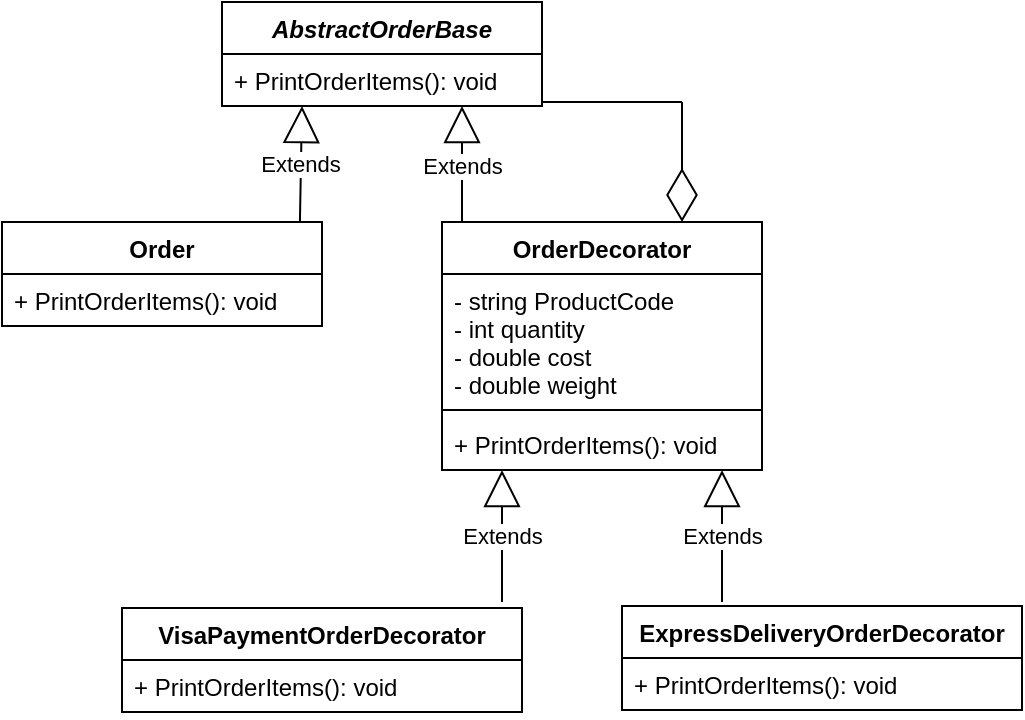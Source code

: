 <mxfile version="13.3.8" type="device"><diagram name="Page-1" id="e7e014a7-5840-1c2e-5031-d8a46d1fe8dd"><mxGraphModel dx="942" dy="533" grid="1" gridSize="10" guides="1" tooltips="1" connect="1" arrows="1" fold="1" page="1" pageScale="1" pageWidth="1169" pageHeight="826" background="#ffffff" math="0" shadow="0"><root><mxCell id="0"/><mxCell id="1" parent="0"/><mxCell id="4UzHJi_yHYkUnhvjYZgi-46" value="AbstractOrderBase" style="swimlane;fontStyle=3;childLayout=stackLayout;horizontal=1;startSize=26;fillColor=none;horizontalStack=0;resizeParent=1;resizeParentMax=0;resizeLast=0;collapsible=1;marginBottom=0;" vertex="1" parent="1"><mxGeometry x="400" y="110" width="160" height="52" as="geometry"/></mxCell><mxCell id="4UzHJi_yHYkUnhvjYZgi-47" value="+ PrintOrderItems(): void" style="text;strokeColor=none;align=left;verticalAlign=top;spacingLeft=4;spacingRight=4;overflow=hidden;rotatable=0;points=[[0,0.5],[1,0.5]];portConstraint=eastwest;" vertex="1" parent="4UzHJi_yHYkUnhvjYZgi-46"><mxGeometry y="26" width="160" height="26" as="geometry"/></mxCell><mxCell id="4UzHJi_yHYkUnhvjYZgi-56" value="ExpressDeliveryOrderDecorator" style="swimlane;fontStyle=1;childLayout=stackLayout;horizontal=1;startSize=26;fillColor=none;horizontalStack=0;resizeParent=1;resizeParentMax=0;resizeLast=0;collapsible=1;marginBottom=0;" vertex="1" parent="1"><mxGeometry x="600" y="412" width="200" height="52" as="geometry"/></mxCell><mxCell id="4UzHJi_yHYkUnhvjYZgi-57" value="+ PrintOrderItems(): void" style="text;strokeColor=none;fillColor=none;align=left;verticalAlign=top;spacingLeft=4;spacingRight=4;overflow=hidden;rotatable=0;points=[[0,0.5],[1,0.5]];portConstraint=eastwest;" vertex="1" parent="4UzHJi_yHYkUnhvjYZgi-56"><mxGeometry y="26" width="200" height="26" as="geometry"/></mxCell><mxCell id="4UzHJi_yHYkUnhvjYZgi-58" value="VisaPaymentOrderDecorator" style="swimlane;fontStyle=1;childLayout=stackLayout;horizontal=1;startSize=26;fillColor=none;horizontalStack=0;resizeParent=1;resizeParentMax=0;resizeLast=0;collapsible=1;marginBottom=0;" vertex="1" parent="1"><mxGeometry x="350" y="413" width="200" height="52" as="geometry"/></mxCell><mxCell id="4UzHJi_yHYkUnhvjYZgi-59" value="+ PrintOrderItems(): void" style="text;strokeColor=none;fillColor=none;align=left;verticalAlign=top;spacingLeft=4;spacingRight=4;overflow=hidden;rotatable=0;points=[[0,0.5],[1,0.5]];portConstraint=eastwest;" vertex="1" parent="4UzHJi_yHYkUnhvjYZgi-58"><mxGeometry y="26" width="200" height="26" as="geometry"/></mxCell><mxCell id="4UzHJi_yHYkUnhvjYZgi-65" value="Extends" style="endArrow=block;endSize=16;endFill=0;html=1;" edge="1" parent="4UzHJi_yHYkUnhvjYZgi-58"><mxGeometry width="160" relative="1" as="geometry"><mxPoint x="190" y="-3" as="sourcePoint"/><mxPoint x="190" y="-69" as="targetPoint"/></mxGeometry></mxCell><mxCell id="4UzHJi_yHYkUnhvjYZgi-61" value="Extends" style="endArrow=block;endSize=16;endFill=0;html=1;exitX=0.931;exitY=0;exitDx=0;exitDy=0;exitPerimeter=0;" edge="1" parent="1" source="4UzHJi_yHYkUnhvjYZgi-50"><mxGeometry width="160" relative="1" as="geometry"><mxPoint x="440" y="222" as="sourcePoint"/><mxPoint x="440" y="162" as="targetPoint"/></mxGeometry></mxCell><mxCell id="4UzHJi_yHYkUnhvjYZgi-62" value="Extends" style="endArrow=block;endSize=16;endFill=0;html=1;" edge="1" parent="1"><mxGeometry width="160" relative="1" as="geometry"><mxPoint x="520" y="222" as="sourcePoint"/><mxPoint x="520" y="162" as="targetPoint"/></mxGeometry></mxCell><mxCell id="4UzHJi_yHYkUnhvjYZgi-50" value="Order" style="swimlane;fontStyle=1;childLayout=stackLayout;horizontal=1;startSize=26;fillColor=none;horizontalStack=0;resizeParent=1;resizeParentMax=0;resizeLast=0;collapsible=1;marginBottom=0;" vertex="1" parent="1"><mxGeometry x="290" y="220" width="160" height="52" as="geometry"/></mxCell><mxCell id="4UzHJi_yHYkUnhvjYZgi-51" value="+ PrintOrderItems(): void" style="text;strokeColor=none;fillColor=none;align=left;verticalAlign=top;spacingLeft=4;spacingRight=4;overflow=hidden;rotatable=0;points=[[0,0.5],[1,0.5]];portConstraint=eastwest;" vertex="1" parent="4UzHJi_yHYkUnhvjYZgi-50"><mxGeometry y="26" width="160" height="26" as="geometry"/></mxCell><mxCell id="4UzHJi_yHYkUnhvjYZgi-52" value="OrderDecorator" style="swimlane;fontStyle=1;align=center;verticalAlign=top;childLayout=stackLayout;horizontal=1;startSize=26;horizontalStack=0;resizeParent=1;resizeParentMax=0;resizeLast=0;collapsible=1;marginBottom=0;" vertex="1" parent="1"><mxGeometry x="510" y="220" width="160" height="124" as="geometry"/></mxCell><mxCell id="4UzHJi_yHYkUnhvjYZgi-53" value="- string ProductCode&#10;- int quantity&#10;- double cost&#10;- double weight" style="text;strokeColor=none;fillColor=none;align=left;verticalAlign=top;spacingLeft=4;spacingRight=4;overflow=hidden;rotatable=0;points=[[0,0.5],[1,0.5]];portConstraint=eastwest;" vertex="1" parent="4UzHJi_yHYkUnhvjYZgi-52"><mxGeometry y="26" width="160" height="64" as="geometry"/></mxCell><mxCell id="4UzHJi_yHYkUnhvjYZgi-54" value="" style="line;strokeWidth=1;fillColor=none;align=left;verticalAlign=middle;spacingTop=-1;spacingLeft=3;spacingRight=3;rotatable=0;labelPosition=right;points=[];portConstraint=eastwest;" vertex="1" parent="4UzHJi_yHYkUnhvjYZgi-52"><mxGeometry y="90" width="160" height="8" as="geometry"/></mxCell><mxCell id="4UzHJi_yHYkUnhvjYZgi-55" value="+ PrintOrderItems(): void" style="text;strokeColor=none;fillColor=none;align=left;verticalAlign=top;spacingLeft=4;spacingRight=4;overflow=hidden;rotatable=0;points=[[0,0.5],[1,0.5]];portConstraint=eastwest;" vertex="1" parent="4UzHJi_yHYkUnhvjYZgi-52"><mxGeometry y="98" width="160" height="26" as="geometry"/></mxCell><mxCell id="4UzHJi_yHYkUnhvjYZgi-63" value="" style="endArrow=diamondThin;endFill=0;endSize=24;html=1;entryX=0.75;entryY=0;entryDx=0;entryDy=0;" edge="1" parent="1" target="4UzHJi_yHYkUnhvjYZgi-52"><mxGeometry width="160" relative="1" as="geometry"><mxPoint x="630" y="160" as="sourcePoint"/><mxPoint x="720" y="135.5" as="targetPoint"/></mxGeometry></mxCell><mxCell id="4UzHJi_yHYkUnhvjYZgi-64" value="" style="endArrow=none;endFill=0;endSize=12;html=1;" edge="1" parent="1"><mxGeometry width="160" relative="1" as="geometry"><mxPoint x="560" y="160" as="sourcePoint"/><mxPoint x="630" y="160" as="targetPoint"/></mxGeometry></mxCell><mxCell id="4UzHJi_yHYkUnhvjYZgi-66" value="Extends" style="endArrow=block;endSize=16;endFill=0;html=1;" edge="1" parent="1"><mxGeometry width="160" relative="1" as="geometry"><mxPoint x="650" y="410" as="sourcePoint"/><mxPoint x="650" y="344" as="targetPoint"/></mxGeometry></mxCell></root></mxGraphModel></diagram></mxfile>
